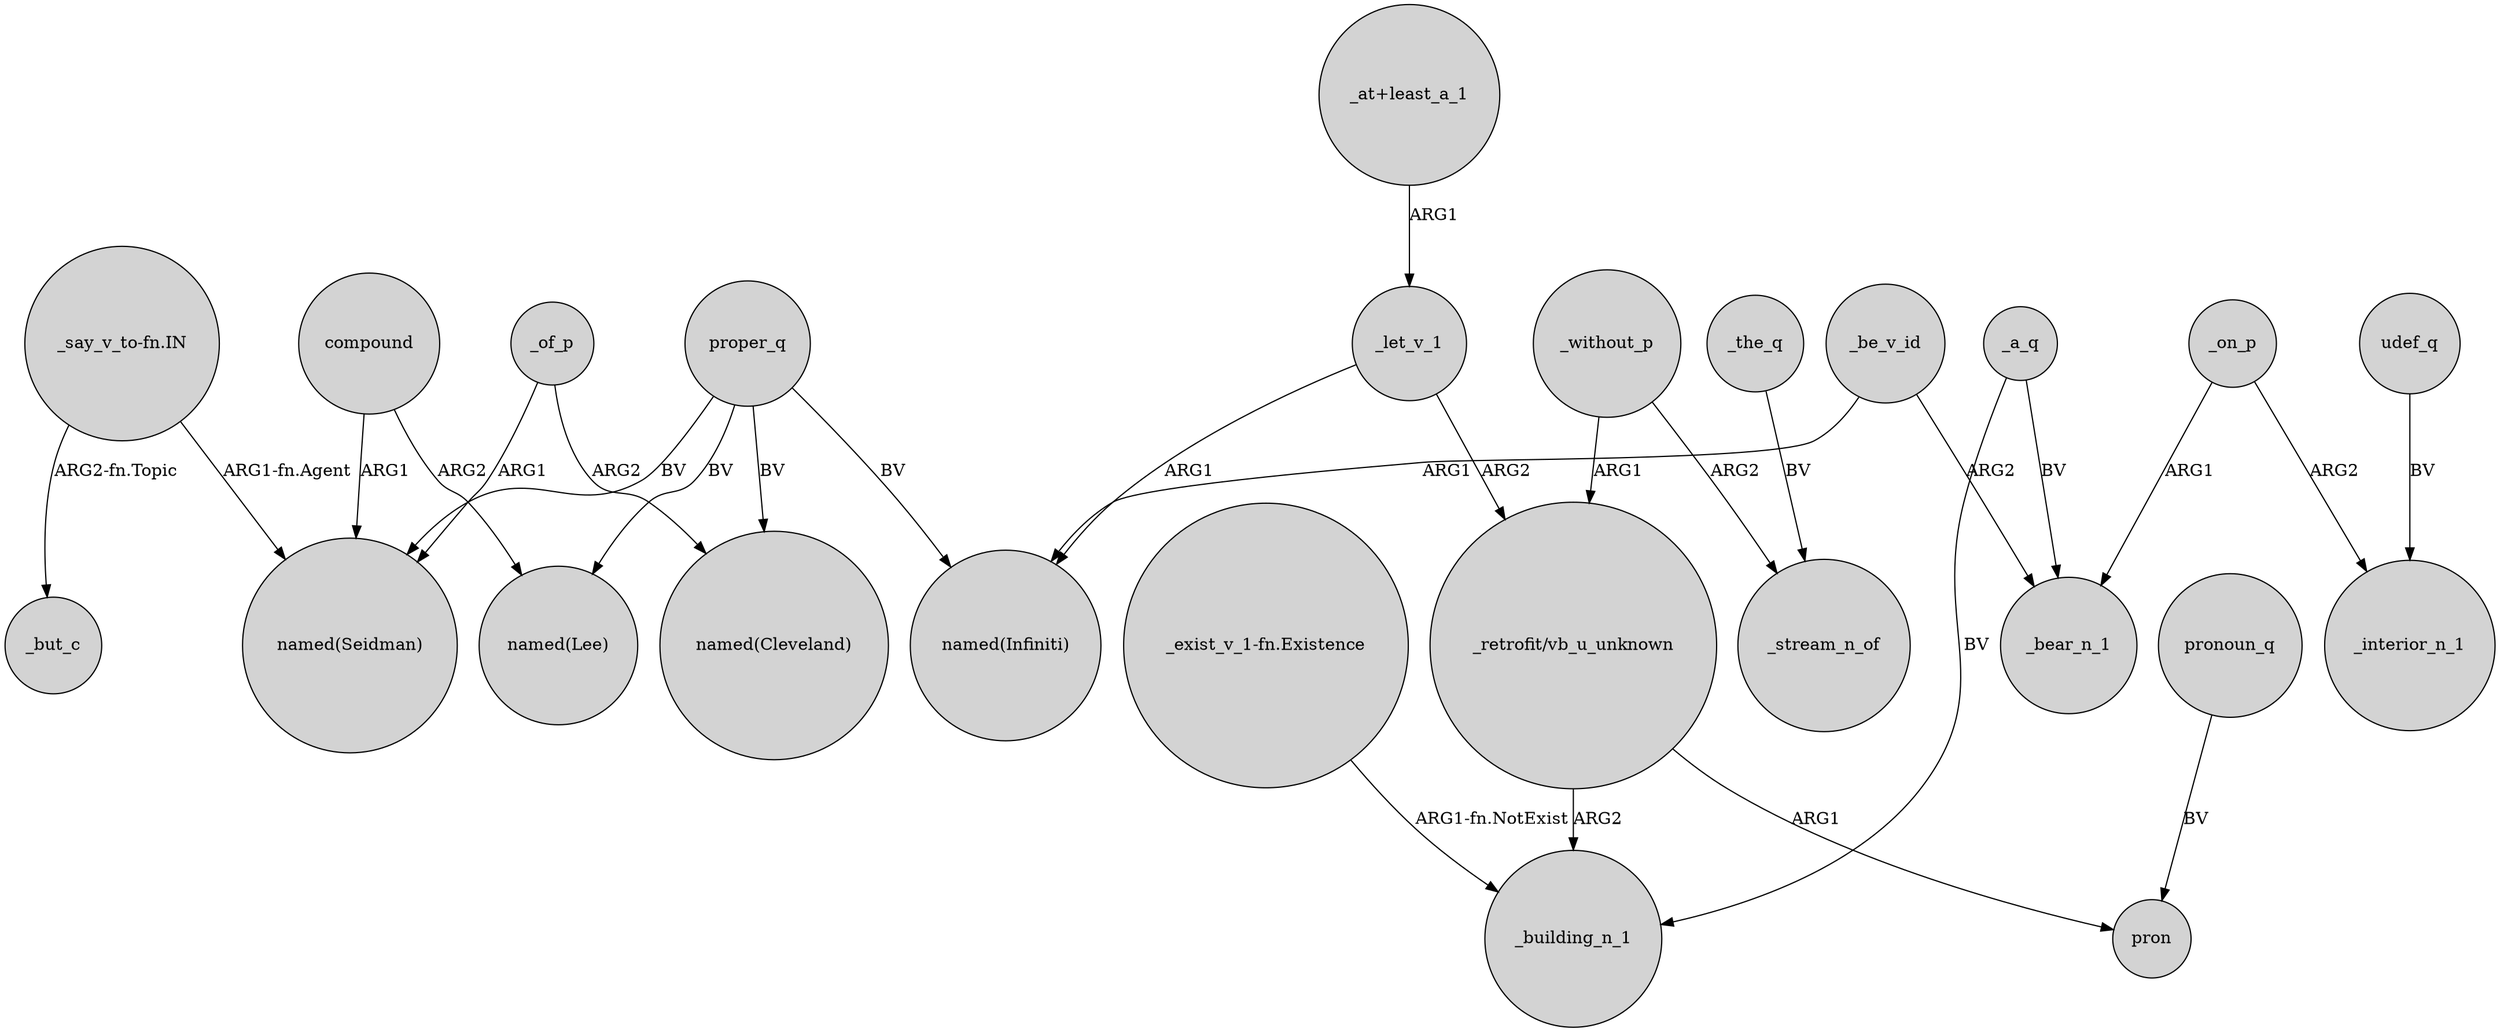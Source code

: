 digraph {
	node [shape=circle style=filled]
	compound -> "named(Lee)" [label=ARG2]
	_without_p -> "_retrofit/vb_u_unknown" [label=ARG1]
	_a_q -> _bear_n_1 [label=BV]
	_of_p -> "named(Cleveland)" [label=ARG2]
	proper_q -> "named(Lee)" [label=BV]
	"_at+least_a_1" -> _let_v_1 [label=ARG1]
	"_say_v_to-fn.IN" -> "named(Seidman)" [label="ARG1-fn.Agent"]
	_the_q -> _stream_n_of [label=BV]
	_a_q -> _building_n_1 [label=BV]
	proper_q -> "named(Infiniti)" [label=BV]
	_be_v_id -> "named(Infiniti)" [label=ARG1]
	_on_p -> _interior_n_1 [label=ARG2]
	"_say_v_to-fn.IN" -> _but_c [label="ARG2-fn.Topic"]
	_without_p -> _stream_n_of [label=ARG2]
	proper_q -> "named(Seidman)" [label=BV]
	pronoun_q -> pron [label=BV]
	"_retrofit/vb_u_unknown" -> _building_n_1 [label=ARG2]
	_of_p -> "named(Seidman)" [label=ARG1]
	"_exist_v_1-fn.Existence" -> _building_n_1 [label="ARG1-fn.NotExist"]
	_let_v_1 -> "named(Infiniti)" [label=ARG1]
	_let_v_1 -> "_retrofit/vb_u_unknown" [label=ARG2]
	"_retrofit/vb_u_unknown" -> pron [label=ARG1]
	_be_v_id -> _bear_n_1 [label=ARG2]
	_on_p -> _bear_n_1 [label=ARG1]
	udef_q -> _interior_n_1 [label=BV]
	proper_q -> "named(Cleveland)" [label=BV]
	compound -> "named(Seidman)" [label=ARG1]
}

